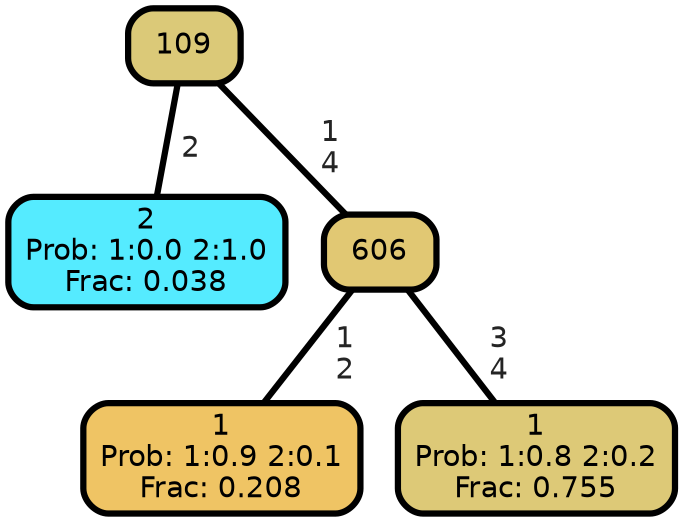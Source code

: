 graph Tree {
node [shape=box, style="filled, rounded",color="black",penwidth="3",fontcolor="black",                 fontname=helvetica] ;
graph [ranksep="0 equally", splines=straight,                 bgcolor=transparent, dpi=200] ;
edge [fontname=helvetica, fontweight=bold,fontcolor=grey14,color=black] ;
0 [label="2
Prob: 1:0.0 2:1.0
Frac: 0.038", fillcolor="#55ebff"] ;
1 [label="109", fillcolor="#dbc978"] ;
2 [label="1
Prob: 1:0.9 2:0.1
Frac: 0.208", fillcolor="#efc464"] ;
3 [label="606", fillcolor="#e1c873"] ;
4 [label="1
Prob: 1:0.8 2:0.2
Frac: 0.755", fillcolor="#ddc977"] ;
1 -- 0 [label=" 2",penwidth=3] ;
1 -- 3 [label=" 1\n 4",penwidth=3] ;
3 -- 2 [label=" 1\n 2",penwidth=3] ;
3 -- 4 [label=" 3\n 4",penwidth=3] ;
{rank = same;}}
